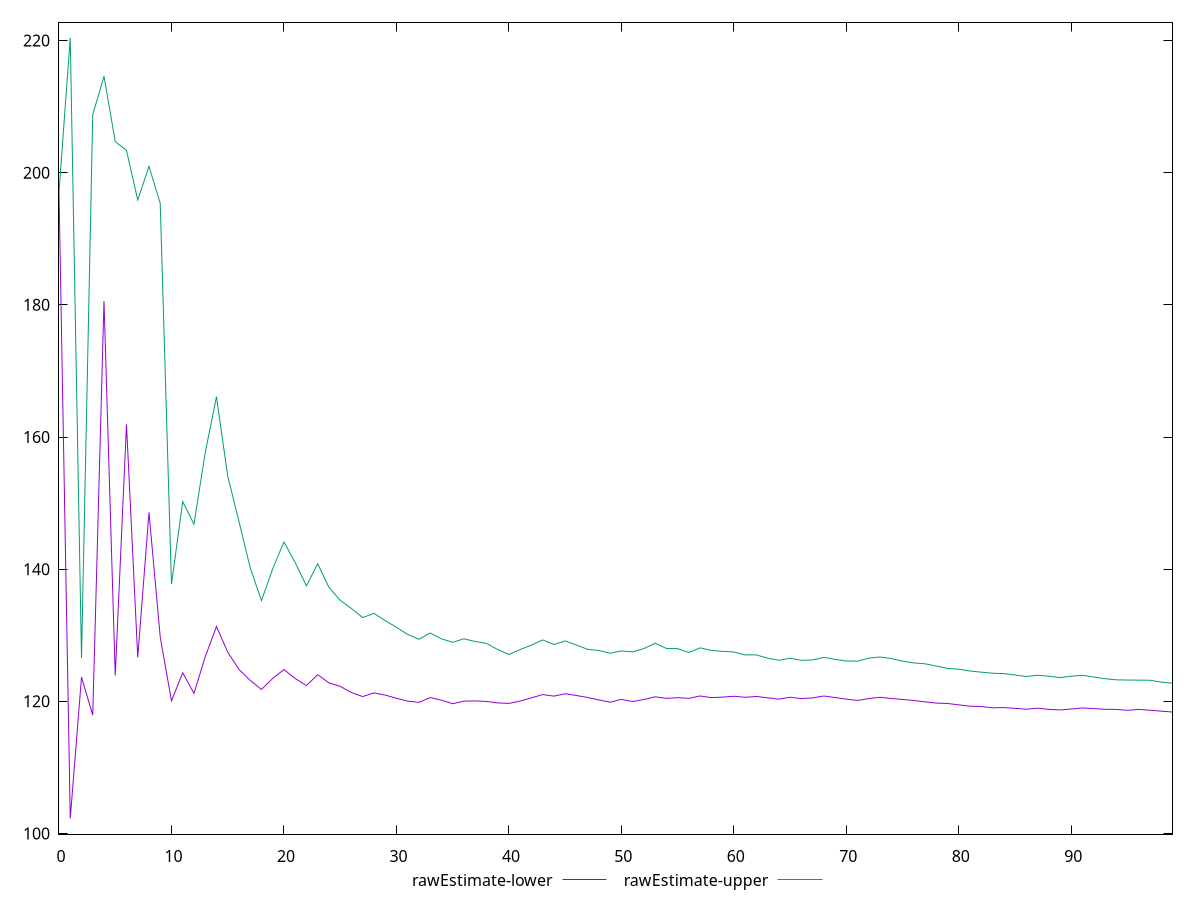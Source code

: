 reset

$rawEstimateLower <<EOF
0 197.06666666666717
1 102.27224727381233
2 123.66368484871887
3 117.92587412424747
4 180.59387271898765
5 123.92005874483795
6 161.90857496271656
7 126.66794542016697
8 148.59944075230194
9 129.72415240730527
10 120.06824883607247
11 124.32277891103357
12 121.21576917701631
13 126.74391356190722
14 131.3282789363345
15 127.44335099800767
16 124.8386209131665
17 123.17596458878639
18 121.80006170184356
19 123.47228439319912
20 124.80842439068249
21 123.45737227625051
22 122.39414188761762
23 124.04305812452583
24 122.79200322490115
25 122.27675034028111
26 121.3317952133997
27 120.72977753380214
28 121.2779647574154
29 120.95159009836107
30 120.4656668044953
31 120.03807396643535
32 119.84996427228093
33 120.57325347367544
34 120.18869333136963
35 119.64078629904014
36 120.03431874034827
37 120.06804823570774
38 119.99276454636929
39 119.76514432924343
40 119.69594647654408
41 120.04964442697496
42 120.52934678506084
43 121.02581392770742
44 120.79343054655277
45 121.14607339016152
46 120.8890244963312
47 120.58381618688142
48 120.21392122254693
49 119.8751575421899
50 120.30089687115824
51 119.97284144053717
52 120.28559112104409
53 120.69197983305396
54 120.45206800169233
55 120.5603032947198
56 120.45724341383593
57 120.81475988136123
58 120.56971943831732
59 120.64661412176065
60 120.77214754443618
61 120.61934423038717
62 120.74301761753317
63 120.5414124737675
64 120.3394096337272
65 120.61926392900892
66 120.42454476446392
67 120.52477222951757
68 120.80979354806061
69 120.57987964830077
70 120.33315605752375
71 120.14068851187889
72 120.41673966867566
73 120.62231533169671
74 120.43120952348264
75 120.29167955393812
76 120.13347372026135
77 119.92945855052618
78 119.73847241363201
79 119.67980389204318
80 119.47015011815675
81 119.26014300234472
82 119.22028637911653
83 119.0223235282417
84 119.05978167045565
85 118.95118849492493
86 118.81445893032259
87 118.96937132715078
88 118.78735210980682
89 118.69969803295417
90 118.84004138854668
91 119.00701336118665
92 118.90521635081018
93 118.80474100155482
94 118.7820106022424
95 118.6450848525857
96 118.77877457953284
97 118.66263133322146
98 118.5195171542413
99 118.38695221849264
EOF

$rawEstimateUpper <<EOF
0 197.06666666666717
1 220.39441939285481
2 126.54268036116528
3 208.77488258838912
4 214.60229282319432
5 204.71417459851716
6 203.37296452656255
7 195.8663820719936
8 200.95838902666125
9 195.3622313380514
10 137.73444869462827
11 150.23373852305102
12 146.8017262872913
13 157.64626479835658
14 166.09147916916808
15 154.09031574477982
16 147.21289134653654
17 140.21846703382226
18 135.2420242619266
19 140.05835813254635
20 144.12322927510718
21 140.9991748586673
22 137.47082127724187
23 140.8380554358418
24 137.25304608162898
25 135.29565846274875
26 134.04735872670457
27 132.68612850178613
28 133.31573274629397
29 132.21801679936965
30 131.21303219720454
31 130.12033026204386
32 129.39851216018258
33 130.35447880340308
34 129.4604127023989
35 128.93865508982418
36 129.46186329613874
37 129.06737117404225
38 128.77615111263987
39 127.84670960299896
40 127.09426954750673
41 127.84026407765674
42 128.51401154101944
43 129.29509896788247
44 128.5986417180103
45 129.1416900657956
46 128.52636204120932
47 127.87127357776134
48 127.69377097602683
49 127.27983101830893
50 127.63261612008205
51 127.49303829389501
52 127.99136397396506
53 128.79259722310786
54 128.01643851425513
55 127.97353580157693
56 127.39235553096432
57 128.09905676982746
58 127.7108717254927
59 127.56706601996362
60 127.47602391805303
61 127.03145184366865
62 127.02550088478257
63 126.54087529687116
64 126.21523043368077
65 126.52712652077619
66 126.21200232338873
67 126.26951734078824
68 126.66283615597999
69 126.35371387716206
70 126.103172578283
71 126.09087255518884
72 126.54489104068955
73 126.70891943570075
74 126.47710009962006
75 126.08316342291006
76 125.81619365184835
77 125.68149905652176
78 125.34879805255518
79 124.97619718696079
80 124.87226382900336
81 124.59479881811718
82 124.42008080827354
83 124.25908400746953
84 124.19803790334
85 123.9922693828174
86 123.75965734929159
87 123.95283796988281
88 123.80881453472819
89 123.59462984510692
90 123.80601633764975
91 123.94592557502908
92 123.68823279236682
93 123.43366657429249
94 123.25860622452896
95 123.22553866476277
96 123.20897935793286
97 123.19610489002902
98 122.90474406948564
99 122.75019790802259
EOF

set key outside below
set xrange [0:99]
set yrange [99.90980383143147:222.75686283523567]
set trange [99.90980383143147:222.75686283523567]
set terminal svg size 640, 520 enhanced background rgb 'white'
set output "report_00020_2021-02-19T21:17:38.612Z2/estimated-input-latency/samples/pages+cached/rawEstimate/values.svg"

plot $rawEstimateLower title "rawEstimate-lower" with line, \
     $rawEstimateUpper title "rawEstimate-upper" with line

reset
